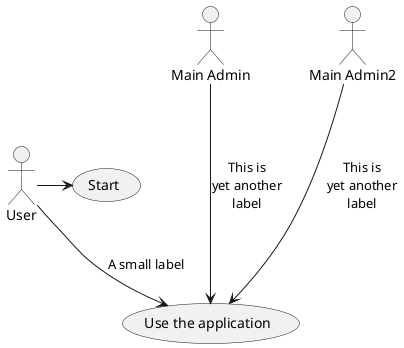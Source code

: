 @startuml u1
User -> (Start)
User --> (Use the application) : A small label
:Main Admin: ---> (Use the application) : This is\nyet another\nlabel
:Main Admin2: ---> (Use the application) : This is\nyet another\nlabel
@enduml

@startuml u2
:Main Admin: as Admin
(Use the application) as (Use)
User -> (Start)
User --> (Use)
Admin ---> (Use)

note right of Admin : This is an example.
note right of (Use)
  A note can also
  be on several lines
end note

note "This note is connected\nto several objects." as N2
(Start) .. N2
N2 .. (Use)
@enduml

@startuml u3
User << Human >>
:Main Database: as MySql << Application >>
(Start) << One Shot >>
(Use the application) as (Use) << Main >>
User -> (Start)
User --> (Use)
MySql --> (Use)
@enduml

@startuml u4
(Use case 1) <.. :user:
(Use case 2) <- :user:
@enduml

@startuml u5
:user: -left-> (dummyLeft)
:user: -right-> (dummyRight)
:user: -up-> (dummyUp)
:user: -down-> (dummyDown)
@enduml

' new page
@startuml u6
:actor1: --> (Usecase1)
newpage
:actor2: --> (Usecase2)
@enduml

@startuml u7
'default
top to bottom direction
user1 --> (Usecase 1)
user2 --> (Usecase 2)
@enduml

@startuml u8
left to right direction
user1 --> (Usecase 1)
user2 --> (Usecase 2)
@enduml

@startuml u9
left to right direction
skinparam packageStyle rectangle 
actor customer
actor clerk
rectangle checkout {
  customer -- (checkout)
  (checkout) .> (payment) : include
  (help) .> (checkout) : extends
  (checkout) -- clerk
}
@enduml
